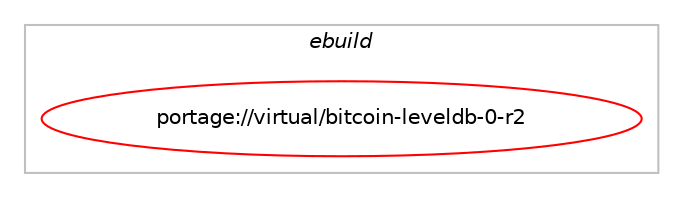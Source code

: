 digraph prolog {

# *************
# Graph options
# *************

newrank=true;
concentrate=true;
compound=true;
graph [rankdir=LR,fontname=Helvetica,fontsize=10,ranksep=1.5];#, ranksep=2.5, nodesep=0.2];
edge  [arrowhead=vee];
node  [fontname=Helvetica,fontsize=10];

# **********
# The ebuild
# **********

subgraph cluster_leftcol {
color=gray;
label=<<i>ebuild</i>>;
id [label="portage://virtual/bitcoin-leveldb-0-r2", color=red, width=4, href="../virtual/bitcoin-leveldb-0-r2.svg"];
}

# ****************
# The dependencies
# ****************

subgraph cluster_midcol {
color=gray;
label=<<i>dependencies</i>>;
subgraph cluster_compile {
fillcolor="#eeeeee";
style=filled;
label=<<i>compile</i>>;
}
subgraph cluster_compileandrun {
fillcolor="#eeeeee";
style=filled;
label=<<i>compile and run</i>>;
}
subgraph cluster_run {
fillcolor="#eeeeee";
style=filled;
label=<<i>run</i>>;
# *** BEGIN UNKNOWN DEPENDENCY TYPE (TODO) ***
# id -> equal(any_of_group([package_dependency(portage://virtual/bitcoin-leveldb-0-r2,run,no,dev-libs,leveldb,equal,[1.20,,,1.20],[],[]),package_dependency(portage://virtual/bitcoin-leveldb-0-r2,run,no,dev-libs,leveldb,equal,[1.18,,-r2,1.18-r2],[],[]),package_dependency(portage://virtual/bitcoin-leveldb-0-r2,run,no,dev-libs,leveldb,equal,[1.18,,,1.18],[],[]),package_dependency(portage://virtual/bitcoin-leveldb-0-r2,run,no,dev-libs,leveldb,equal,[1.17,,,1.17],[],[]),package_dependency(portage://virtual/bitcoin-leveldb-0-r2,run,no,dev-libs,leveldb,equal,[1.15.0,,-r1,1.15.0-r1],[],[])]))
# *** END UNKNOWN DEPENDENCY TYPE (TODO) ***

}
}

# **************
# The candidates
# **************

subgraph cluster_choices {
rank=same;
color=gray;
label=<<i>candidates</i>>;

}

}

